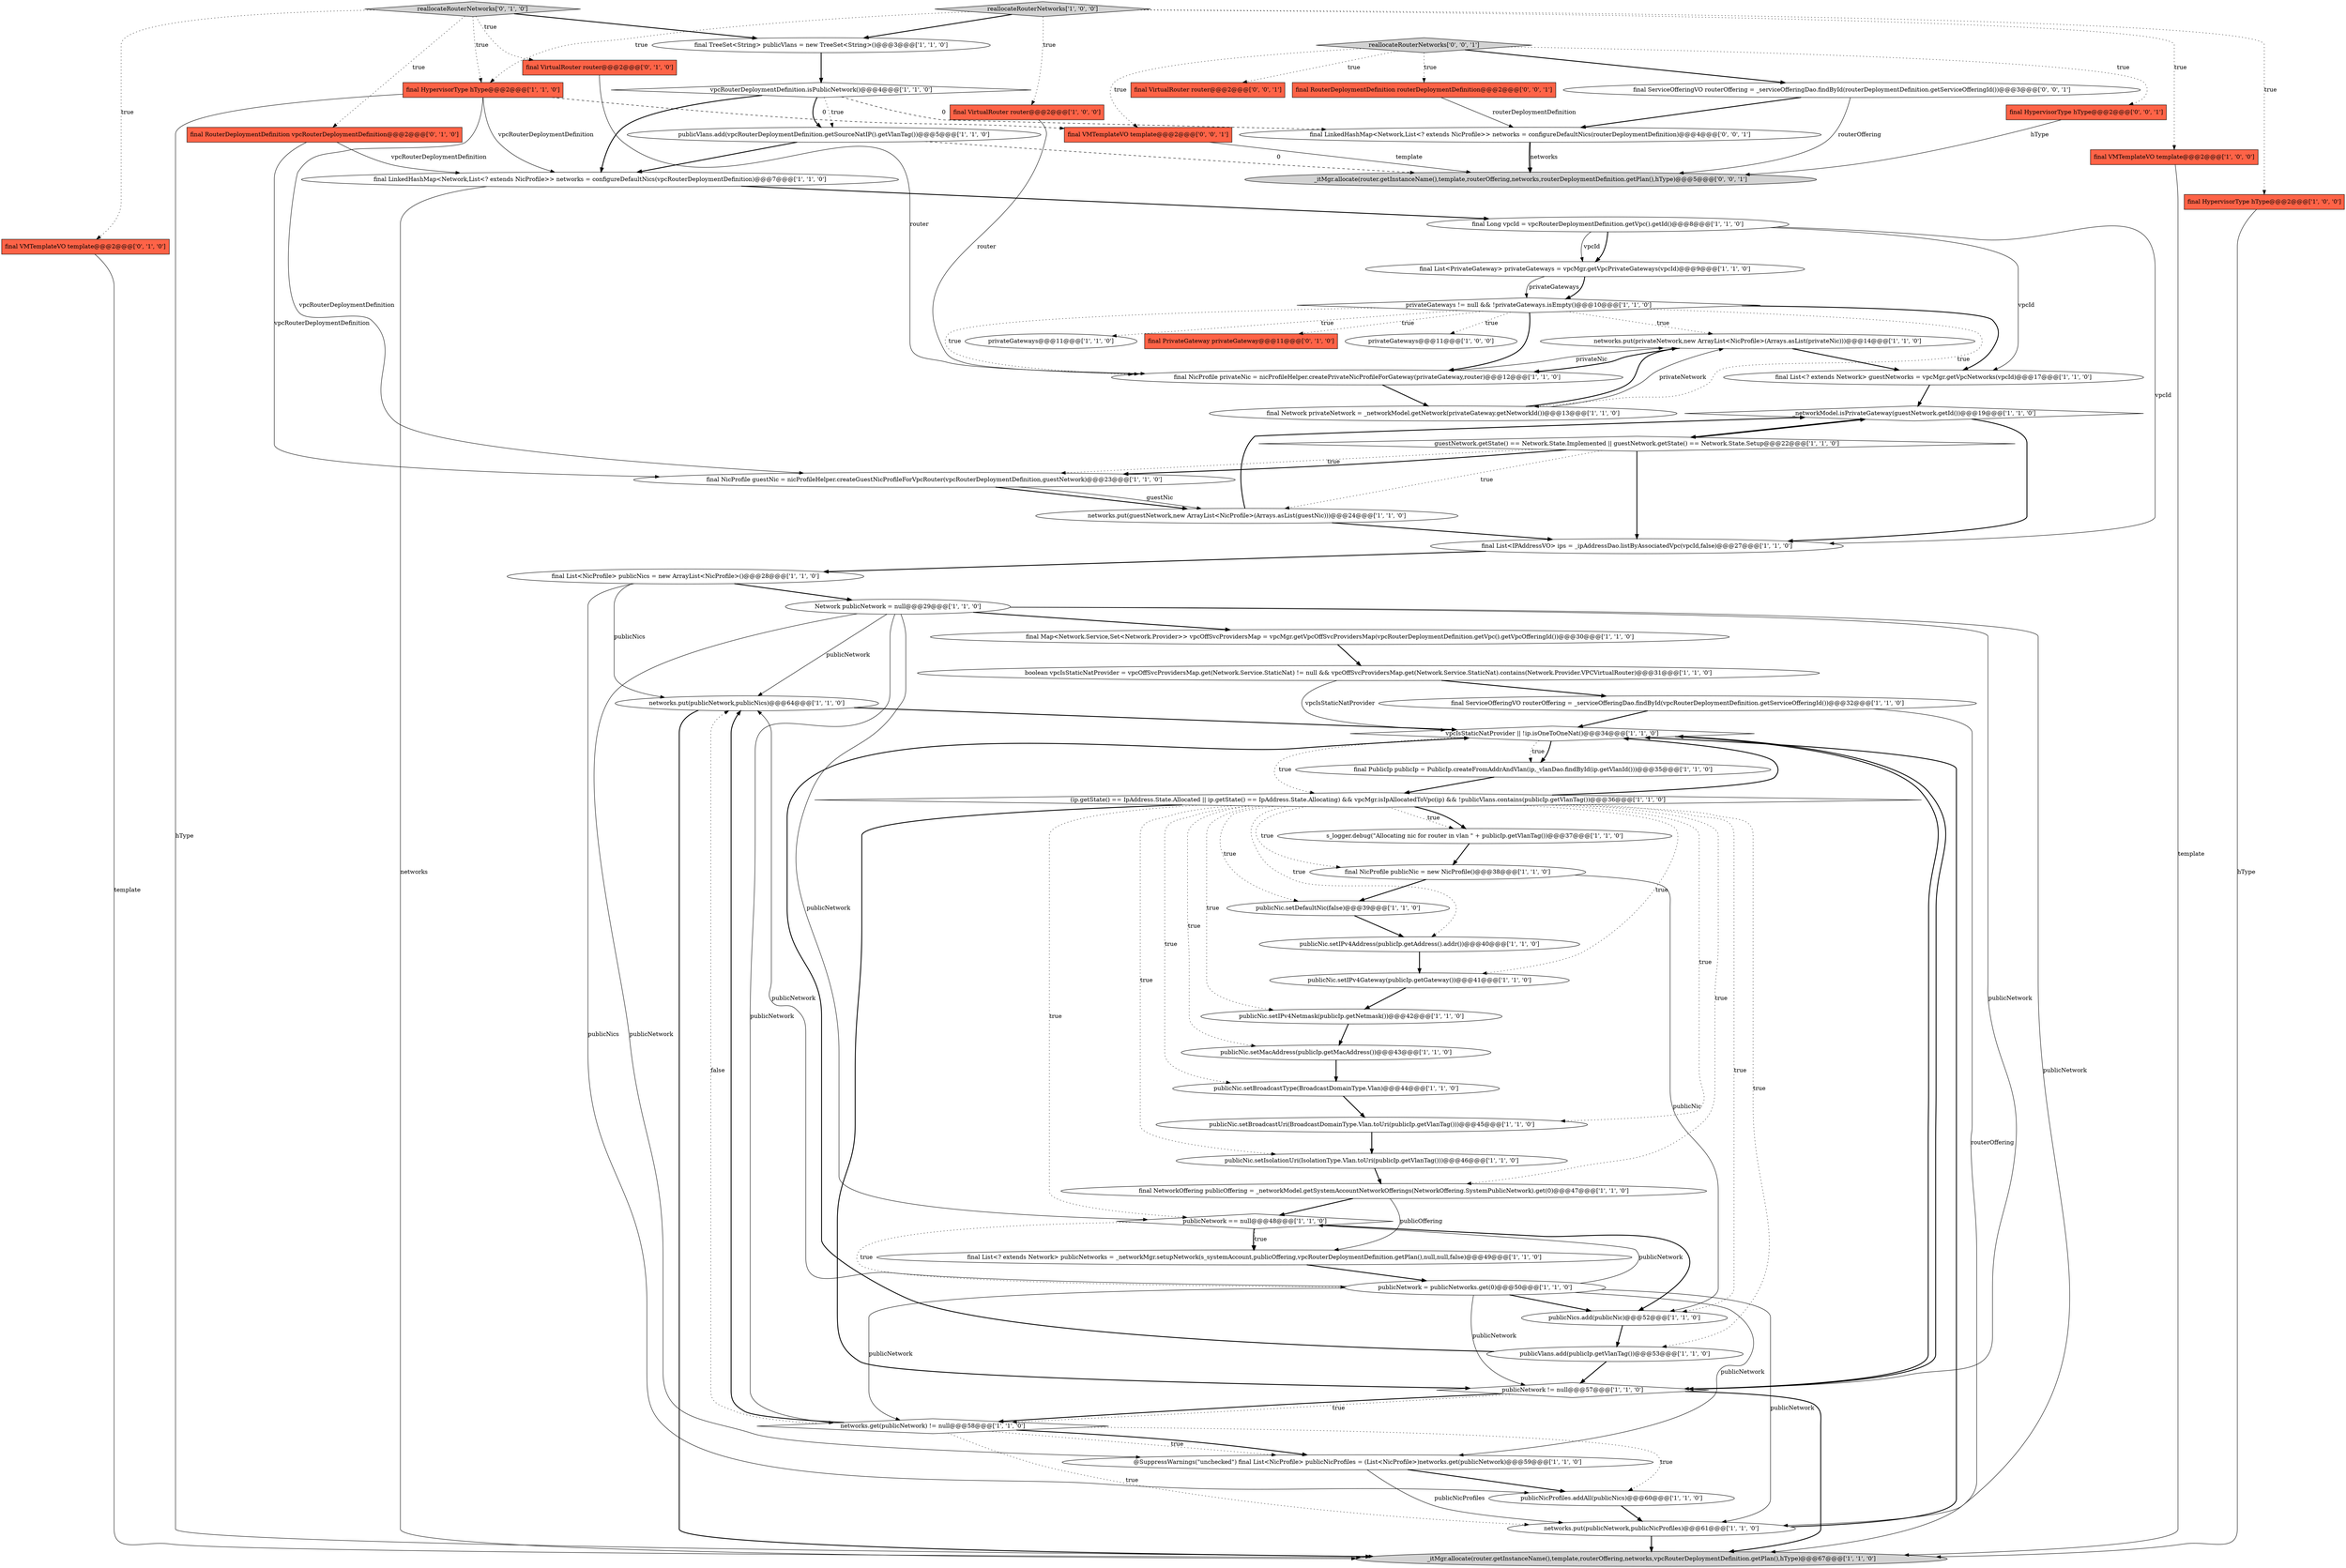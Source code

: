 digraph {
12 [style = filled, label = "privateGateways != null && !privateGateways.isEmpty()@@@10@@@['1', '1', '0']", fillcolor = white, shape = diamond image = "AAA0AAABBB1BBB"];
33 [style = filled, label = "final HypervisorType hType@@@2@@@['1', '1', '0']", fillcolor = tomato, shape = box image = "AAA0AAABBB1BBB"];
29 [style = filled, label = "publicNic.setBroadcastUri(BroadcastDomainType.Vlan.toUri(publicIp.getVlanTag()))@@@45@@@['1', '1', '0']", fillcolor = white, shape = ellipse image = "AAA0AAABBB1BBB"];
6 [style = filled, label = "vpcRouterDeploymentDefinition.isPublicNetwork()@@@4@@@['1', '1', '0']", fillcolor = white, shape = diamond image = "AAA0AAABBB1BBB"];
62 [style = filled, label = "_itMgr.allocate(router.getInstanceName(),template,routerOffering,networks,routerDeploymentDefinition.getPlan(),hType)@@@5@@@['0', '0', '1']", fillcolor = lightgray, shape = ellipse image = "AAA0AAABBB3BBB"];
14 [style = filled, label = "privateGateways@@@11@@@['1', '0', '0']", fillcolor = white, shape = ellipse image = "AAA0AAABBB1BBB"];
41 [style = filled, label = "publicNic.setIPv4Gateway(publicIp.getGateway())@@@41@@@['1', '1', '0']", fillcolor = white, shape = ellipse image = "AAA0AAABBB1BBB"];
3 [style = filled, label = "publicNic.setIPv4Netmask(publicIp.getNetmask())@@@42@@@['1', '1', '0']", fillcolor = white, shape = ellipse image = "AAA0AAABBB1BBB"];
51 [style = filled, label = "publicNic.setDefaultNic(false)@@@39@@@['1', '1', '0']", fillcolor = white, shape = ellipse image = "AAA0AAABBB1BBB"];
8 [style = filled, label = "_networkModel.isPrivateGateway(guestNetwork.getId())@@@19@@@['1', '1', '0']", fillcolor = white, shape = diamond image = "AAA0AAABBB1BBB"];
52 [style = filled, label = "final TreeSet<String> publicVlans = new TreeSet<String>()@@@3@@@['1', '1', '0']", fillcolor = white, shape = ellipse image = "AAA0AAABBB1BBB"];
35 [style = filled, label = "publicNic.setBroadcastType(BroadcastDomainType.Vlan)@@@44@@@['1', '1', '0']", fillcolor = white, shape = ellipse image = "AAA0AAABBB1BBB"];
56 [style = filled, label = "final RouterDeploymentDefinition vpcRouterDeploymentDefinition@@@2@@@['0', '1', '0']", fillcolor = tomato, shape = box image = "AAA0AAABBB2BBB"];
59 [style = filled, label = "final HypervisorType hType@@@2@@@['0', '0', '1']", fillcolor = tomato, shape = box image = "AAA0AAABBB3BBB"];
26 [style = filled, label = "vpcIsStaticNatProvider || !ip.isOneToOneNat()@@@34@@@['1', '1', '0']", fillcolor = white, shape = diamond image = "AAA0AAABBB1BBB"];
46 [style = filled, label = "final List<NicProfile> publicNics = new ArrayList<NicProfile>()@@@28@@@['1', '1', '0']", fillcolor = white, shape = ellipse image = "AAA0AAABBB1BBB"];
7 [style = filled, label = "final VMTemplateVO template@@@2@@@['1', '0', '0']", fillcolor = tomato, shape = box image = "AAA0AAABBB1BBB"];
50 [style = filled, label = "guestNetwork.getState() == Network.State.Implemented || guestNetwork.getState() == Network.State.Setup@@@22@@@['1', '1', '0']", fillcolor = white, shape = diamond image = "AAA0AAABBB1BBB"];
58 [style = filled, label = "reallocateRouterNetworks['0', '1', '0']", fillcolor = lightgray, shape = diamond image = "AAA0AAABBB2BBB"];
20 [style = filled, label = "networks.put(publicNetwork,publicNics)@@@64@@@['1', '1', '0']", fillcolor = white, shape = ellipse image = "AAA0AAABBB1BBB"];
31 [style = filled, label = "networks.put(publicNetwork,publicNicProfiles)@@@61@@@['1', '1', '0']", fillcolor = white, shape = ellipse image = "AAA0AAABBB1BBB"];
53 [style = filled, label = "final List<IPAddressVO> ips = _ipAddressDao.listByAssociatedVpc(vpcId,false)@@@27@@@['1', '1', '0']", fillcolor = white, shape = ellipse image = "AAA0AAABBB1BBB"];
38 [style = filled, label = "networks.put(guestNetwork,new ArrayList<NicProfile>(Arrays.asList(guestNic)))@@@24@@@['1', '1', '0']", fillcolor = white, shape = ellipse image = "AAA0AAABBB1BBB"];
13 [style = filled, label = "publicVlans.add(publicIp.getVlanTag())@@@53@@@['1', '1', '0']", fillcolor = white, shape = ellipse image = "AAA0AAABBB1BBB"];
1 [style = filled, label = "publicNic.setIsolationUri(IsolationType.Vlan.toUri(publicIp.getVlanTag()))@@@46@@@['1', '1', '0']", fillcolor = white, shape = ellipse image = "AAA0AAABBB1BBB"];
49 [style = filled, label = "publicNetwork == null@@@48@@@['1', '1', '0']", fillcolor = white, shape = diamond image = "AAA0AAABBB1BBB"];
17 [style = filled, label = "final List<? extends Network> guestNetworks = vpcMgr.getVpcNetworks(vpcId)@@@17@@@['1', '1', '0']", fillcolor = white, shape = ellipse image = "AAA0AAABBB1BBB"];
30 [style = filled, label = "final LinkedHashMap<Network,List<? extends NicProfile>> networks = configureDefaultNics(vpcRouterDeploymentDefinition)@@@7@@@['1', '1', '0']", fillcolor = white, shape = ellipse image = "AAA0AAABBB1BBB"];
21 [style = filled, label = "final List<? extends Network> publicNetworks = _networkMgr.setupNetwork(s_systemAccount,publicOffering,vpcRouterDeploymentDefinition.getPlan(),null,null,false)@@@49@@@['1', '1', '0']", fillcolor = white, shape = ellipse image = "AAA0AAABBB1BBB"];
32 [style = filled, label = "reallocateRouterNetworks['1', '0', '0']", fillcolor = lightgray, shape = diamond image = "AAA0AAABBB1BBB"];
34 [style = filled, label = "final List<PrivateGateway> privateGateways = vpcMgr.getVpcPrivateGateways(vpcId)@@@9@@@['1', '1', '0']", fillcolor = white, shape = ellipse image = "AAA0AAABBB1BBB"];
9 [style = filled, label = "final ServiceOfferingVO routerOffering = _serviceOfferingDao.findById(vpcRouterDeploymentDefinition.getServiceOfferingId())@@@32@@@['1', '1', '0']", fillcolor = white, shape = ellipse image = "AAA0AAABBB1BBB"];
36 [style = filled, label = "@SuppressWarnings(\"unchecked\") final List<NicProfile> publicNicProfiles = (List<NicProfile>)networks.get(publicNetwork)@@@59@@@['1', '1', '0']", fillcolor = white, shape = ellipse image = "AAA0AAABBB1BBB"];
18 [style = filled, label = "privateGateways@@@11@@@['1', '1', '0']", fillcolor = white, shape = ellipse image = "AAA0AAABBB1BBB"];
43 [style = filled, label = "final Map<Network.Service,Set<Network.Provider>> vpcOffSvcProvidersMap = vpcMgr.getVpcOffSvcProvidersMap(vpcRouterDeploymentDefinition.getVpc().getVpcOfferingId())@@@30@@@['1', '1', '0']", fillcolor = white, shape = ellipse image = "AAA0AAABBB1BBB"];
24 [style = filled, label = "networks.put(privateNetwork,new ArrayList<NicProfile>(Arrays.asList(privateNic)))@@@14@@@['1', '1', '0']", fillcolor = white, shape = ellipse image = "AAA0AAABBB1BBB"];
22 [style = filled, label = "publicNetwork != null@@@57@@@['1', '1', '0']", fillcolor = white, shape = diamond image = "AAA0AAABBB1BBB"];
23 [style = filled, label = "publicNic.setMacAddress(publicIp.getMacAddress())@@@43@@@['1', '1', '0']", fillcolor = white, shape = ellipse image = "AAA0AAABBB1BBB"];
40 [style = filled, label = "final PublicIp publicIp = PublicIp.createFromAddrAndVlan(ip,_vlanDao.findById(ip.getVlanId()))@@@35@@@['1', '1', '0']", fillcolor = white, shape = ellipse image = "AAA0AAABBB1BBB"];
57 [style = filled, label = "final VirtualRouter router@@@2@@@['0', '1', '0']", fillcolor = tomato, shape = box image = "AAA0AAABBB2BBB"];
28 [style = filled, label = "s_logger.debug(\"Allocating nic for router in vlan \" + publicIp.getVlanTag())@@@37@@@['1', '1', '0']", fillcolor = white, shape = ellipse image = "AAA0AAABBB1BBB"];
19 [style = filled, label = "final HypervisorType hType@@@2@@@['1', '0', '0']", fillcolor = tomato, shape = box image = "AAA0AAABBB1BBB"];
48 [style = filled, label = "final NicProfile guestNic = nicProfileHelper.createGuestNicProfileForVpcRouter(vpcRouterDeploymentDefinition,guestNetwork)@@@23@@@['1', '1', '0']", fillcolor = white, shape = ellipse image = "AAA0AAABBB1BBB"];
15 [style = filled, label = "final NicProfile privateNic = nicProfileHelper.createPrivateNicProfileForGateway(privateGateway,router)@@@12@@@['1', '1', '0']", fillcolor = white, shape = ellipse image = "AAA0AAABBB1BBB"];
60 [style = filled, label = "final ServiceOfferingVO routerOffering = _serviceOfferingDao.findById(routerDeploymentDefinition.getServiceOfferingId())@@@3@@@['0', '0', '1']", fillcolor = white, shape = ellipse image = "AAA0AAABBB3BBB"];
64 [style = filled, label = "final RouterDeploymentDefinition routerDeploymentDefinition@@@2@@@['0', '0', '1']", fillcolor = tomato, shape = box image = "AAA0AAABBB3BBB"];
10 [style = filled, label = "final Long vpcId = vpcRouterDeploymentDefinition.getVpc().getId()@@@8@@@['1', '1', '0']", fillcolor = white, shape = ellipse image = "AAA0AAABBB1BBB"];
55 [style = filled, label = "final VMTemplateVO template@@@2@@@['0', '1', '0']", fillcolor = tomato, shape = box image = "AAA0AAABBB2BBB"];
47 [style = filled, label = "publicNicProfiles.addAll(publicNics)@@@60@@@['1', '1', '0']", fillcolor = white, shape = ellipse image = "AAA0AAABBB1BBB"];
4 [style = filled, label = "publicVlans.add(vpcRouterDeploymentDefinition.getSourceNatIP().getVlanTag())@@@5@@@['1', '1', '0']", fillcolor = white, shape = ellipse image = "AAA0AAABBB1BBB"];
42 [style = filled, label = "networks.get(publicNetwork) != null@@@58@@@['1', '1', '0']", fillcolor = white, shape = diamond image = "AAA0AAABBB1BBB"];
37 [style = filled, label = "final NetworkOffering publicOffering = _networkModel.getSystemAccountNetworkOfferings(NetworkOffering.SystemPublicNetwork).get(0)@@@47@@@['1', '1', '0']", fillcolor = white, shape = ellipse image = "AAA0AAABBB1BBB"];
45 [style = filled, label = "Network publicNetwork = null@@@29@@@['1', '1', '0']", fillcolor = white, shape = ellipse image = "AAA0AAABBB1BBB"];
39 [style = filled, label = "_itMgr.allocate(router.getInstanceName(),template,routerOffering,networks,vpcRouterDeploymentDefinition.getPlan(),hType)@@@67@@@['1', '1', '0']", fillcolor = lightgray, shape = ellipse image = "AAA0AAABBB1BBB"];
54 [style = filled, label = "final PrivateGateway privateGateway@@@11@@@['0', '1', '0']", fillcolor = tomato, shape = box image = "AAA0AAABBB2BBB"];
66 [style = filled, label = "reallocateRouterNetworks['0', '0', '1']", fillcolor = lightgray, shape = diamond image = "AAA0AAABBB3BBB"];
61 [style = filled, label = "final LinkedHashMap<Network,List<? extends NicProfile>> networks = configureDefaultNics(routerDeploymentDefinition)@@@4@@@['0', '0', '1']", fillcolor = white, shape = ellipse image = "AAA0AAABBB3BBB"];
2 [style = filled, label = "(ip.getState() == IpAddress.State.Allocated || ip.getState() == IpAddress.State.Allocating) && vpcMgr.isIpAllocatedToVpc(ip) && !publicVlans.contains(publicIp.getVlanTag())@@@36@@@['1', '1', '0']", fillcolor = white, shape = diamond image = "AAA0AAABBB1BBB"];
16 [style = filled, label = "publicNetwork = publicNetworks.get(0)@@@50@@@['1', '1', '0']", fillcolor = white, shape = ellipse image = "AAA0AAABBB1BBB"];
63 [style = filled, label = "final VirtualRouter router@@@2@@@['0', '0', '1']", fillcolor = tomato, shape = box image = "AAA0AAABBB3BBB"];
0 [style = filled, label = "final NicProfile publicNic = new NicProfile()@@@38@@@['1', '1', '0']", fillcolor = white, shape = ellipse image = "AAA0AAABBB1BBB"];
11 [style = filled, label = "boolean vpcIsStaticNatProvider = vpcOffSvcProvidersMap.get(Network.Service.StaticNat) != null && vpcOffSvcProvidersMap.get(Network.Service.StaticNat).contains(Network.Provider.VPCVirtualRouter)@@@31@@@['1', '1', '0']", fillcolor = white, shape = ellipse image = "AAA0AAABBB1BBB"];
44 [style = filled, label = "publicNic.setIPv4Address(publicIp.getAddress().addr())@@@40@@@['1', '1', '0']", fillcolor = white, shape = ellipse image = "AAA0AAABBB1BBB"];
5 [style = filled, label = "final VirtualRouter router@@@2@@@['1', '0', '0']", fillcolor = tomato, shape = box image = "AAA0AAABBB1BBB"];
27 [style = filled, label = "publicNics.add(publicNic)@@@52@@@['1', '1', '0']", fillcolor = white, shape = ellipse image = "AAA0AAABBB1BBB"];
65 [style = filled, label = "final VMTemplateVO template@@@2@@@['0', '0', '1']", fillcolor = tomato, shape = box image = "AAA0AAABBB3BBB"];
25 [style = filled, label = "final Network privateNetwork = _networkModel.getNetwork(privateGateway.getNetworkId())@@@13@@@['1', '1', '0']", fillcolor = white, shape = ellipse image = "AAA0AAABBB1BBB"];
12->25 [style = dotted, label="true"];
6->61 [style = dashed, label="0"];
60->61 [style = bold, label=""];
43->11 [style = bold, label=""];
50->48 [style = dotted, label="true"];
22->42 [style = bold, label=""];
38->8 [style = bold, label=""];
66->65 [style = dotted, label="true"];
5->15 [style = solid, label="router"];
2->51 [style = dotted, label="true"];
2->41 [style = dotted, label="true"];
66->64 [style = dotted, label="true"];
1->37 [style = bold, label=""];
0->27 [style = solid, label="publicNic"];
45->22 [style = solid, label="publicNetwork"];
3->23 [style = bold, label=""];
6->4 [style = dotted, label="true"];
2->28 [style = dotted, label="true"];
50->38 [style = dotted, label="true"];
50->53 [style = bold, label=""];
26->40 [style = bold, label=""];
44->41 [style = bold, label=""];
36->47 [style = bold, label=""];
42->31 [style = dotted, label="true"];
12->14 [style = dotted, label="true"];
2->44 [style = dotted, label="true"];
17->8 [style = bold, label=""];
2->29 [style = dotted, label="true"];
37->21 [style = solid, label="publicOffering"];
40->2 [style = bold, label=""];
9->26 [style = bold, label=""];
2->49 [style = dotted, label="true"];
19->39 [style = solid, label="hType"];
31->39 [style = bold, label=""];
15->25 [style = bold, label=""];
28->0 [style = bold, label=""];
49->21 [style = bold, label=""];
12->24 [style = dotted, label="true"];
13->26 [style = bold, label=""];
26->22 [style = bold, label=""];
2->3 [style = dotted, label="true"];
16->36 [style = solid, label="publicNetwork"];
58->33 [style = dotted, label="true"];
30->39 [style = solid, label="networks"];
2->26 [style = bold, label=""];
58->56 [style = dotted, label="true"];
42->47 [style = dotted, label="true"];
56->30 [style = solid, label="vpcRouterDeploymentDefinition"];
66->59 [style = dotted, label="true"];
31->26 [style = bold, label=""];
2->28 [style = bold, label=""];
4->62 [style = dashed, label="0"];
2->1 [style = dotted, label="true"];
46->45 [style = bold, label=""];
20->39 [style = bold, label=""];
33->65 [style = dashed, label="0"];
16->22 [style = solid, label="publicNetwork"];
45->43 [style = bold, label=""];
26->40 [style = dotted, label="true"];
33->39 [style = solid, label="hType"];
49->16 [style = dotted, label="true"];
32->7 [style = dotted, label="true"];
42->20 [style = bold, label=""];
2->13 [style = dotted, label="true"];
57->15 [style = solid, label="router"];
41->3 [style = bold, label=""];
47->31 [style = bold, label=""];
29->1 [style = bold, label=""];
34->12 [style = solid, label="privateGateways"];
10->34 [style = bold, label=""];
8->53 [style = bold, label=""];
33->30 [style = solid, label="vpcRouterDeploymentDefinition"];
48->38 [style = bold, label=""];
33->48 [style = solid, label="vpcRouterDeploymentDefinition"];
32->5 [style = dotted, label="true"];
45->36 [style = solid, label="publicNetwork"];
42->20 [style = dotted, label="false"];
2->23 [style = dotted, label="true"];
53->46 [style = bold, label=""];
2->27 [style = dotted, label="true"];
6->4 [style = bold, label=""];
46->47 [style = solid, label="publicNics"];
58->57 [style = dotted, label="true"];
16->31 [style = solid, label="publicNetwork"];
52->6 [style = bold, label=""];
21->16 [style = bold, label=""];
24->17 [style = bold, label=""];
61->62 [style = bold, label=""];
66->60 [style = bold, label=""];
32->52 [style = bold, label=""];
2->37 [style = dotted, label="true"];
50->8 [style = bold, label=""];
10->34 [style = solid, label="vpcId"];
59->62 [style = solid, label="hType"];
32->33 [style = dotted, label="true"];
10->53 [style = solid, label="vpcId"];
23->35 [style = bold, label=""];
7->39 [style = solid, label="template"];
12->17 [style = bold, label=""];
12->54 [style = dotted, label="true"];
45->42 [style = solid, label="publicNetwork"];
26->2 [style = dotted, label="true"];
11->26 [style = solid, label="vpcIsStaticNatProvider"];
16->42 [style = solid, label="publicNetwork"];
42->36 [style = dotted, label="true"];
15->24 [style = solid, label="privateNic"];
16->27 [style = bold, label=""];
42->36 [style = bold, label=""];
37->49 [style = bold, label=""];
65->62 [style = solid, label="template"];
60->62 [style = solid, label="routerOffering"];
10->17 [style = solid, label="vpcId"];
8->50 [style = bold, label=""];
6->30 [style = bold, label=""];
32->19 [style = dotted, label="true"];
22->39 [style = bold, label=""];
58->55 [style = dotted, label="true"];
38->53 [style = bold, label=""];
49->27 [style = bold, label=""];
12->18 [style = dotted, label="true"];
2->35 [style = dotted, label="true"];
66->63 [style = dotted, label="true"];
9->39 [style = solid, label="routerOffering"];
45->49 [style = solid, label="publicNetwork"];
0->51 [style = bold, label=""];
55->39 [style = solid, label="template"];
16->49 [style = solid, label="publicNetwork"];
51->44 [style = bold, label=""];
27->13 [style = bold, label=""];
12->15 [style = bold, label=""];
25->24 [style = bold, label=""];
61->62 [style = solid, label="networks"];
24->15 [style = bold, label=""];
48->38 [style = solid, label="guestNic"];
13->22 [style = bold, label=""];
25->24 [style = solid, label="privateNetwork"];
50->48 [style = bold, label=""];
11->9 [style = bold, label=""];
12->15 [style = dotted, label="true"];
30->10 [style = bold, label=""];
56->48 [style = solid, label="vpcRouterDeploymentDefinition"];
58->52 [style = bold, label=""];
22->26 [style = bold, label=""];
46->20 [style = solid, label="publicNics"];
36->31 [style = solid, label="publicNicProfiles"];
2->22 [style = bold, label=""];
34->12 [style = bold, label=""];
22->42 [style = dotted, label="true"];
35->29 [style = bold, label=""];
45->20 [style = solid, label="publicNetwork"];
64->61 [style = solid, label="routerDeploymentDefinition"];
2->0 [style = dotted, label="true"];
49->21 [style = dotted, label="true"];
20->26 [style = bold, label=""];
4->30 [style = bold, label=""];
45->31 [style = solid, label="publicNetwork"];
16->20 [style = solid, label="publicNetwork"];
}
